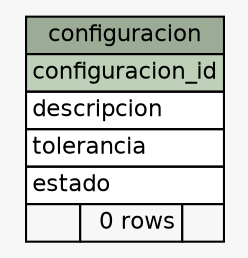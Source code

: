 // dot 2.26.3 on Linux 3.2.0-4-686-pae
// SchemaSpy rev 590
digraph "configuracion" {
  graph [
    rankdir="RL"
    bgcolor="#f7f7f7"
    nodesep="0.18"
    ranksep="0.46"
    fontname="Helvetica"
    fontsize="11"
  ];
  node [
    fontname="Helvetica"
    fontsize="11"
    shape="plaintext"
  ];
  edge [
    arrowsize="0.8"
  ];
  "configuracion" [
    label=<
    <TABLE BORDER="0" CELLBORDER="1" CELLSPACING="0" BGCOLOR="#ffffff">
      <TR><TD COLSPAN="3" BGCOLOR="#9bab96" ALIGN="CENTER">configuracion</TD></TR>
      <TR><TD PORT="configuracion_id" COLSPAN="3" BGCOLOR="#bed1b8" ALIGN="LEFT">configuracion_id</TD></TR>
      <TR><TD PORT="descripcion" COLSPAN="3" ALIGN="LEFT">descripcion</TD></TR>
      <TR><TD PORT="tolerancia" COLSPAN="3" ALIGN="LEFT">tolerancia</TD></TR>
      <TR><TD PORT="estado" COLSPAN="3" ALIGN="LEFT">estado</TD></TR>
      <TR><TD ALIGN="LEFT" BGCOLOR="#f7f7f7">  </TD><TD ALIGN="RIGHT" BGCOLOR="#f7f7f7">0 rows</TD><TD ALIGN="RIGHT" BGCOLOR="#f7f7f7">  </TD></TR>
    </TABLE>>
    URL="tables/configuracion.html"
    tooltip="configuracion"
  ];
}
